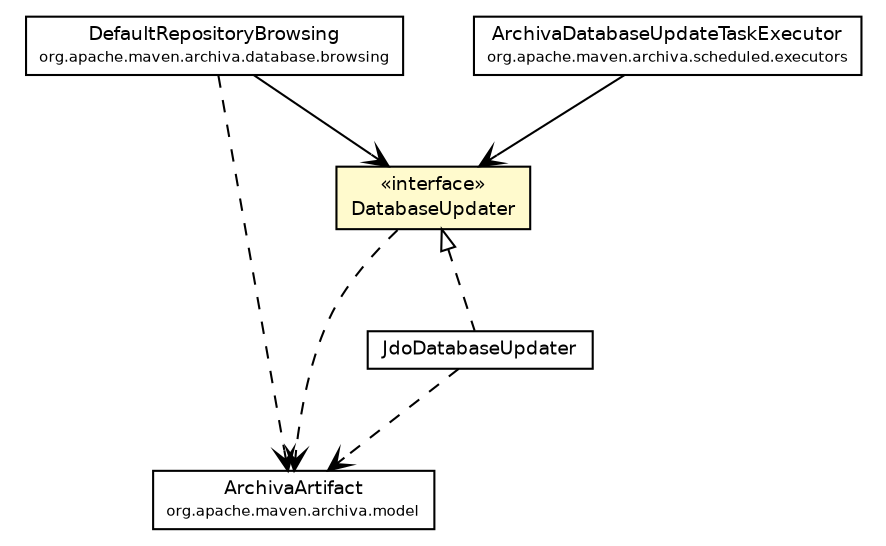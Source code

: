 #!/usr/local/bin/dot
#
# Class diagram 
# Generated by UmlGraph version 4.6 (http://www.spinellis.gr/sw/umlgraph)
#

digraph G {
	edge [fontname="Helvetica",fontsize=10,labelfontname="Helvetica",labelfontsize=10];
	node [fontname="Helvetica",fontsize=10,shape=plaintext];
	// org.apache.maven.archiva.model.ArchivaArtifact
	c102429 [label=<<table border="0" cellborder="1" cellspacing="0" cellpadding="2" port="p" href="../../model/ArchivaArtifact.html">
		<tr><td><table border="0" cellspacing="0" cellpadding="1">
			<tr><td> ArchivaArtifact </td></tr>
			<tr><td><font point-size="7.0"> org.apache.maven.archiva.model </font></td></tr>
		</table></td></tr>
		</table>>, fontname="Helvetica", fontcolor="black", fontsize=9.0];
	// org.apache.maven.archiva.database.browsing.DefaultRepositoryBrowsing
	c102533 [label=<<table border="0" cellborder="1" cellspacing="0" cellpadding="2" port="p" href="../browsing/DefaultRepositoryBrowsing.html">
		<tr><td><table border="0" cellspacing="0" cellpadding="1">
			<tr><td> DefaultRepositoryBrowsing </td></tr>
			<tr><td><font point-size="7.0"> org.apache.maven.archiva.database.browsing </font></td></tr>
		</table></td></tr>
		</table>>, fontname="Helvetica", fontcolor="black", fontsize=9.0];
	// org.apache.maven.archiva.database.updater.JdoDatabaseUpdater
	c102571 [label=<<table border="0" cellborder="1" cellspacing="0" cellpadding="2" port="p" href="./JdoDatabaseUpdater.html">
		<tr><td><table border="0" cellspacing="0" cellpadding="1">
			<tr><td> JdoDatabaseUpdater </td></tr>
		</table></td></tr>
		</table>>, fontname="Helvetica", fontcolor="black", fontsize=9.0];
	// org.apache.maven.archiva.database.updater.DatabaseUpdater
	c102572 [label=<<table border="0" cellborder="1" cellspacing="0" cellpadding="2" port="p" bgcolor="lemonChiffon" href="./DatabaseUpdater.html">
		<tr><td><table border="0" cellspacing="0" cellpadding="1">
			<tr><td> &laquo;interface&raquo; </td></tr>
			<tr><td> DatabaseUpdater </td></tr>
		</table></td></tr>
		</table>>, fontname="Helvetica", fontcolor="black", fontsize=9.0];
	// org.apache.maven.archiva.scheduled.executors.ArchivaDatabaseUpdateTaskExecutor
	c102612 [label=<<table border="0" cellborder="1" cellspacing="0" cellpadding="2" port="p" href="../../scheduled/executors/ArchivaDatabaseUpdateTaskExecutor.html">
		<tr><td><table border="0" cellspacing="0" cellpadding="1">
			<tr><td> ArchivaDatabaseUpdateTaskExecutor </td></tr>
			<tr><td><font point-size="7.0"> org.apache.maven.archiva.scheduled.executors </font></td></tr>
		</table></td></tr>
		</table>>, fontname="Helvetica", fontcolor="black", fontsize=9.0];
	//org.apache.maven.archiva.database.updater.JdoDatabaseUpdater implements org.apache.maven.archiva.database.updater.DatabaseUpdater
	c102572:p -> c102571:p [dir=back,arrowtail=empty,style=dashed];
	// org.apache.maven.archiva.database.browsing.DefaultRepositoryBrowsing NAVASSOC org.apache.maven.archiva.database.updater.DatabaseUpdater
	c102533:p -> c102572:p [taillabel="", label="", headlabel="", fontname="Helvetica", fontcolor="black", fontsize=10.0, color="black", arrowhead=open];
	// org.apache.maven.archiva.scheduled.executors.ArchivaDatabaseUpdateTaskExecutor NAVASSOC org.apache.maven.archiva.database.updater.DatabaseUpdater
	c102612:p -> c102572:p [taillabel="", label="", headlabel="", fontname="Helvetica", fontcolor="black", fontsize=10.0, color="black", arrowhead=open];
	// org.apache.maven.archiva.database.browsing.DefaultRepositoryBrowsing DEPEND org.apache.maven.archiva.model.ArchivaArtifact
	c102533:p -> c102429:p [taillabel="", label="", headlabel="", fontname="Helvetica", fontcolor="black", fontsize=10.0, color="black", arrowhead=open, style=dashed];
	// org.apache.maven.archiva.database.updater.JdoDatabaseUpdater DEPEND org.apache.maven.archiva.model.ArchivaArtifact
	c102571:p -> c102429:p [taillabel="", label="", headlabel="", fontname="Helvetica", fontcolor="black", fontsize=10.0, color="black", arrowhead=open, style=dashed];
	// org.apache.maven.archiva.database.updater.DatabaseUpdater DEPEND org.apache.maven.archiva.model.ArchivaArtifact
	c102572:p -> c102429:p [taillabel="", label="", headlabel="", fontname="Helvetica", fontcolor="black", fontsize=10.0, color="black", arrowhead=open, style=dashed];
}

